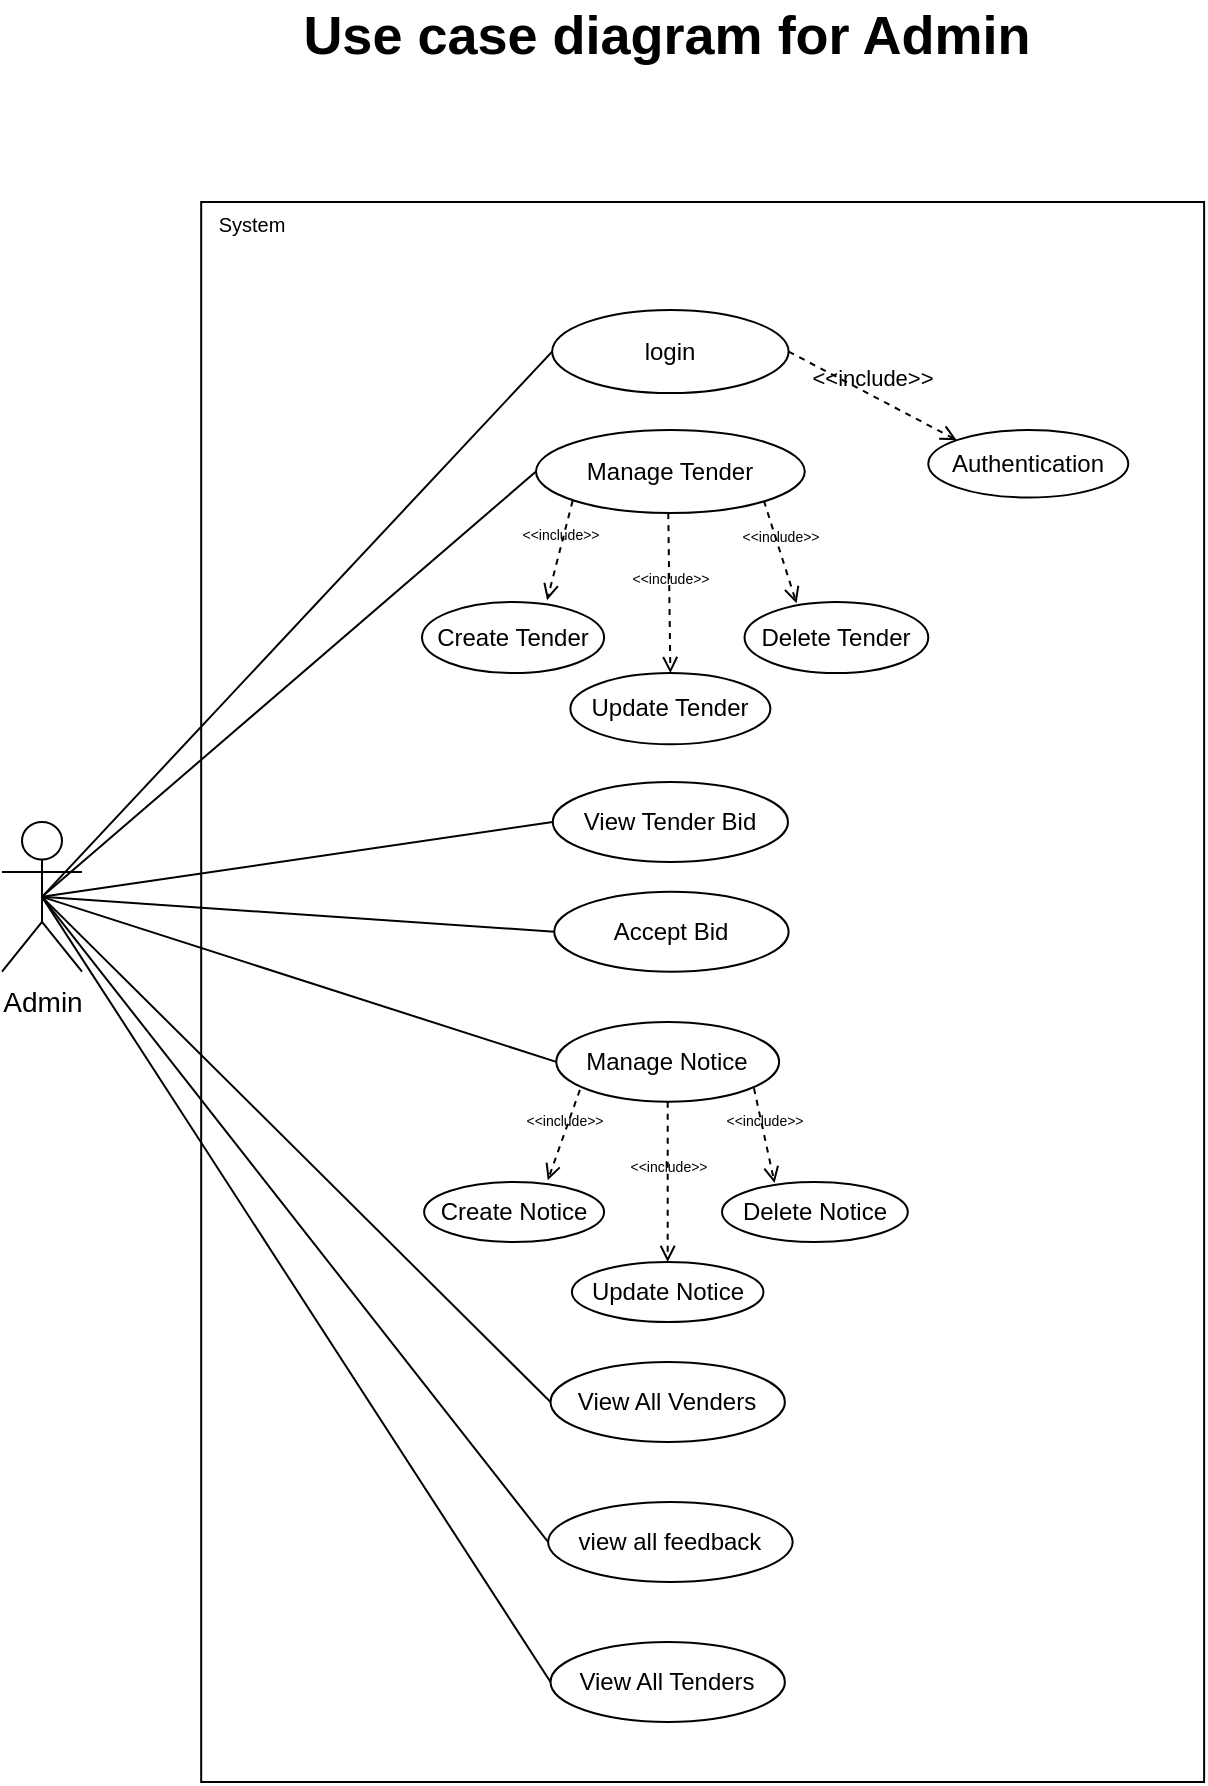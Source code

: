 <mxfile version="20.8.16" type="device"><diagram name="Page-1" id="ylv9akDqW9iIroVjpgam"><mxGraphModel dx="1500" dy="887" grid="1" gridSize="10" guides="1" tooltips="1" connect="1" arrows="1" fold="1" page="1" pageScale="1" pageWidth="827" pageHeight="1169" math="0" shadow="0"><root><mxCell id="0"/><mxCell id="1" parent="0"/><mxCell id="25uxzDbeUEEKV3MyU2QR-24" value="&lt;font style=&quot;font-size: 27px;&quot;&gt;&lt;b style=&quot;font-size: 27px;&quot;&gt;Use case diagram for Admin&lt;/b&gt;&lt;/font&gt;" style="text;html=1;strokeColor=none;fillColor=none;align=center;verticalAlign=middle;whiteSpace=wrap;rounded=0;container=0;fontSize=27;" parent="1" vertex="1"><mxGeometry x="145.316" y="99.997" width="515.064" height="33.643" as="geometry"/></mxCell><mxCell id="S6lA1ggu32VzsqNbAE7G-20" style="rounded=0;orthogonalLoop=1;jettySize=auto;html=1;exitX=0.5;exitY=0.5;exitDx=0;exitDy=0;exitPerimeter=0;fontSize=14;endArrow=none;endFill=0;entryX=0;entryY=0.5;entryDx=0;entryDy=0;" parent="1" source="MvB726IRG30fbcaRGMTJ-20" target="MvB726IRG30fbcaRGMTJ-1" edge="1"><mxGeometry relative="1" as="geometry"><mxPoint x="210" y="430.0" as="targetPoint"/></mxGeometry></mxCell><mxCell id="MvB726IRG30fbcaRGMTJ-20" value="&lt;font style=&quot;font-size: 14px;&quot;&gt;Admin&lt;/font&gt;" style="shape=umlActor;verticalLabelPosition=bottom;verticalAlign=top;html=1;outlineConnect=0;container=0;" parent="1" vertex="1"><mxGeometry x="70" y="510" width="40" height="74.85" as="geometry"/></mxCell><mxCell id="gAEJK0sRPIrxGnUfS3-t-29" value="" style="rounded=0;whiteSpace=wrap;html=1;fillColor=none;" parent="1" vertex="1"><mxGeometry x="169.59" y="200" width="501.47" height="790" as="geometry"/></mxCell><mxCell id="MvB726IRG30fbcaRGMTJ-1" value="login" style="ellipse;whiteSpace=wrap;html=1;container=0;" parent="1" vertex="1"><mxGeometry x="345.07" y="254" width="118.24" height="41.56" as="geometry"/></mxCell><mxCell id="yIpZuUxvSg5GU52PWqqR-5" value="View Tender Bid" style="ellipse;whiteSpace=wrap;html=1;container=0;" parent="1" vertex="1"><mxGeometry x="345.39" y="490" width="117.6" height="40" as="geometry"/></mxCell><mxCell id="yIpZuUxvSg5GU52PWqqR-9" value="Accept Bid" style="ellipse;whiteSpace=wrap;html=1;container=0;" parent="1" vertex="1"><mxGeometry x="346.13" y="544.85" width="117.18" height="40" as="geometry"/></mxCell><mxCell id="gAEJK0sRPIrxGnUfS3-t-1" value="Manage Notice" style="ellipse;whiteSpace=wrap;html=1;container=0;" parent="1" vertex="1"><mxGeometry x="347.14" y="610" width="111.42" height="39.86" as="geometry"/></mxCell><mxCell id="gAEJK0sRPIrxGnUfS3-t-3" value="view all feedback" style="ellipse;whiteSpace=wrap;html=1;container=0;" parent="1" vertex="1"><mxGeometry x="343.06" y="850" width="122.27" height="40" as="geometry"/></mxCell><mxCell id="gAEJK0sRPIrxGnUfS3-t-21" value="Authentication" style="ellipse;whiteSpace=wrap;html=1;" parent="1" vertex="1"><mxGeometry x="533.14" y="314" width="100" height="33.76" as="geometry"/></mxCell><mxCell id="gAEJK0sRPIrxGnUfS3-t-26" value="&amp;lt;&amp;lt;include&amp;gt;&amp;gt;" style="html=1;verticalAlign=bottom;labelBackgroundColor=none;endArrow=open;endFill=0;dashed=1;rounded=0;entryX=0;entryY=0;entryDx=0;entryDy=0;exitX=1;exitY=0.5;exitDx=0;exitDy=0;" parent="1" source="MvB726IRG30fbcaRGMTJ-1" target="gAEJK0sRPIrxGnUfS3-t-21" edge="1"><mxGeometry width="160" relative="1" as="geometry"><mxPoint x="481.5" y="264.005" as="sourcePoint"/><mxPoint x="581.561" y="330.41" as="targetPoint"/></mxGeometry></mxCell><mxCell id="S6lA1ggu32VzsqNbAE7G-1" value="Manage Tender" style="ellipse;whiteSpace=wrap;html=1;container=0;" parent="1" vertex="1"><mxGeometry x="337.01" y="314" width="134.36" height="41.56" as="geometry"/></mxCell><mxCell id="S6lA1ggu32VzsqNbAE7G-2" value="Create Tender" style="ellipse;whiteSpace=wrap;html=1;container=0;" parent="1" vertex="1"><mxGeometry x="280" y="400" width="91.05" height="35.56" as="geometry"/></mxCell><mxCell id="S6lA1ggu32VzsqNbAE7G-4" value="Update Tender" style="ellipse;whiteSpace=wrap;html=1;container=0;" parent="1" vertex="1"><mxGeometry x="354.19" y="435.56" width="100" height="35.56" as="geometry"/></mxCell><mxCell id="S6lA1ggu32VzsqNbAE7G-5" value="Delete Tender" style="ellipse;whiteSpace=wrap;html=1;container=0;" parent="1" vertex="1"><mxGeometry x="441.28" y="400" width="91.86" height="35.56" as="geometry"/></mxCell><mxCell id="S6lA1ggu32VzsqNbAE7G-6" value="&lt;font style=&quot;font-size: 7px;&quot;&gt;&amp;lt;&amp;lt;include&amp;gt;&amp;gt;&lt;/font&gt;" style="html=1;verticalAlign=bottom;labelBackgroundColor=none;endArrow=open;endFill=0;dashed=1;rounded=0;entryX=0.687;entryY=-0.026;entryDx=0;entryDy=0;exitX=0;exitY=1;exitDx=0;exitDy=0;entryPerimeter=0;" parent="1" target="S6lA1ggu32VzsqNbAE7G-2" edge="1"><mxGeometry width="160" relative="1" as="geometry"><mxPoint x="355.33" y="349.378" as="sourcePoint"/><mxPoint x="462.621" y="384.0" as="targetPoint"/></mxGeometry></mxCell><mxCell id="S6lA1ggu32VzsqNbAE7G-7" value="&lt;font style=&quot;font-size: 7px;&quot;&gt;&amp;lt;&amp;lt;include&amp;gt;&amp;gt;&lt;/font&gt;" style="html=1;verticalAlign=bottom;labelBackgroundColor=none;endArrow=open;endFill=0;dashed=1;rounded=0;entryX=0.5;entryY=0;entryDx=0;entryDy=0;exitX=0.5;exitY=1;exitDx=0;exitDy=0;" parent="1" target="S6lA1ggu32VzsqNbAE7G-4" edge="1"><mxGeometry width="160" relative="1" as="geometry"><mxPoint x="403.14" y="355.56" as="sourcePoint"/><mxPoint x="329.75" y="392.919" as="targetPoint"/></mxGeometry></mxCell><mxCell id="S6lA1ggu32VzsqNbAE7G-8" value="&lt;font style=&quot;font-size: 7px;&quot;&gt;&amp;lt;&amp;lt;include&amp;gt;&amp;gt;&lt;/font&gt;" style="html=1;verticalAlign=bottom;labelBackgroundColor=none;endArrow=open;endFill=0;dashed=1;rounded=0;entryX=0.283;entryY=0.019;entryDx=0;entryDy=0;exitX=1;exitY=1;exitDx=0;exitDy=0;entryPerimeter=0;" parent="1" target="S6lA1ggu32VzsqNbAE7G-5" edge="1"><mxGeometry width="160" relative="1" as="geometry"><mxPoint x="450.95" y="349.378" as="sourcePoint"/><mxPoint x="415.24" y="394" as="targetPoint"/></mxGeometry></mxCell><mxCell id="S6lA1ggu32VzsqNbAE7G-9" value="Create Notice" style="ellipse;whiteSpace=wrap;html=1;container=0;" parent="1" vertex="1"><mxGeometry x="281.05" y="689.95" width="90" height="30.05" as="geometry"/></mxCell><mxCell id="S6lA1ggu32VzsqNbAE7G-10" value="Update Notice" style="ellipse;whiteSpace=wrap;html=1;container=0;" parent="1" vertex="1"><mxGeometry x="354.94" y="730" width="95.81" height="30" as="geometry"/></mxCell><mxCell id="S6lA1ggu32VzsqNbAE7G-11" value="Delete Notice" style="ellipse;whiteSpace=wrap;html=1;container=0;" parent="1" vertex="1"><mxGeometry x="430" y="689.95" width="92.91" height="30.05" as="geometry"/></mxCell><mxCell id="S6lA1ggu32VzsqNbAE7G-12" value="&lt;font style=&quot;font-size: 7px;&quot;&gt;&amp;lt;&amp;lt;include&amp;gt;&amp;gt;&lt;/font&gt;" style="html=1;verticalAlign=bottom;labelBackgroundColor=none;endArrow=open;endFill=0;dashed=1;rounded=0;entryX=0.687;entryY=-0.026;entryDx=0;entryDy=0;exitX=0;exitY=1;exitDx=0;exitDy=0;entryPerimeter=0;" parent="1" target="S6lA1ggu32VzsqNbAE7G-9" edge="1"><mxGeometry width="160" relative="1" as="geometry"><mxPoint x="358.95" y="643.937" as="sourcePoint"/><mxPoint x="461.291" y="684.49" as="targetPoint"/></mxGeometry></mxCell><mxCell id="S6lA1ggu32VzsqNbAE7G-13" value="&lt;font style=&quot;font-size: 7px;&quot;&gt;&amp;lt;&amp;lt;include&amp;gt;&amp;gt;&lt;/font&gt;" style="html=1;verticalAlign=bottom;labelBackgroundColor=none;endArrow=open;endFill=0;dashed=1;rounded=0;entryX=0.5;entryY=0;entryDx=0;entryDy=0;exitX=0.5;exitY=1;exitDx=0;exitDy=0;" parent="1" source="gAEJK0sRPIrxGnUfS3-t-1" target="S6lA1ggu32VzsqNbAE7G-10" edge="1"><mxGeometry width="160" relative="1" as="geometry"><mxPoint x="398.58" y="649.86" as="sourcePoint"/><mxPoint x="328.42" y="693.409" as="targetPoint"/></mxGeometry></mxCell><mxCell id="S6lA1ggu32VzsqNbAE7G-14" value="&lt;font style=&quot;font-size: 7px;&quot;&gt;&amp;lt;&amp;lt;include&amp;gt;&amp;gt;&lt;/font&gt;" style="html=1;verticalAlign=bottom;labelBackgroundColor=none;endArrow=open;endFill=0;dashed=1;rounded=0;entryX=0.283;entryY=0.019;entryDx=0;entryDy=0;exitX=0.887;exitY=0.829;exitDx=0;exitDy=0;entryPerimeter=0;exitPerimeter=0;" parent="1" source="gAEJK0sRPIrxGnUfS3-t-1" target="S6lA1ggu32VzsqNbAE7G-11" edge="1"><mxGeometry width="160" relative="1" as="geometry"><mxPoint x="443.705" y="642.287" as="sourcePoint"/><mxPoint x="413.91" y="694.49" as="targetPoint"/></mxGeometry></mxCell><mxCell id="S6lA1ggu32VzsqNbAE7G-15" value="View All Venders" style="ellipse;whiteSpace=wrap;html=1;container=0;" parent="1" vertex="1"><mxGeometry x="344.26" y="780" width="117.18" height="40" as="geometry"/></mxCell><mxCell id="S6lA1ggu32VzsqNbAE7G-16" value="View All Tenders" style="ellipse;whiteSpace=wrap;html=1;container=0;" parent="1" vertex="1"><mxGeometry x="344.26" y="920" width="117.18" height="40" as="geometry"/></mxCell><mxCell id="S6lA1ggu32VzsqNbAE7G-21" style="rounded=0;orthogonalLoop=1;jettySize=auto;html=1;exitX=0.5;exitY=0.5;exitDx=0;exitDy=0;exitPerimeter=0;fontSize=14;endArrow=none;endFill=0;entryX=0;entryY=0.5;entryDx=0;entryDy=0;" parent="1" source="MvB726IRG30fbcaRGMTJ-20" target="S6lA1ggu32VzsqNbAE7G-1" edge="1"><mxGeometry relative="1" as="geometry"><mxPoint x="355.07" y="284.78" as="targetPoint"/><mxPoint x="100.0" y="557.425" as="sourcePoint"/></mxGeometry></mxCell><mxCell id="S6lA1ggu32VzsqNbAE7G-24" style="rounded=0;orthogonalLoop=1;jettySize=auto;html=1;exitX=0.5;exitY=0.5;exitDx=0;exitDy=0;exitPerimeter=0;fontSize=14;endArrow=none;endFill=0;entryX=0;entryY=0.5;entryDx=0;entryDy=0;" parent="1" source="MvB726IRG30fbcaRGMTJ-20" target="yIpZuUxvSg5GU52PWqqR-5" edge="1"><mxGeometry relative="1" as="geometry"><mxPoint x="348.13" y="344.78" as="targetPoint"/><mxPoint x="100" y="557.425" as="sourcePoint"/></mxGeometry></mxCell><mxCell id="S6lA1ggu32VzsqNbAE7G-25" style="rounded=0;orthogonalLoop=1;jettySize=auto;html=1;exitX=0.5;exitY=0.5;exitDx=0;exitDy=0;exitPerimeter=0;fontSize=14;endArrow=none;endFill=0;entryX=0;entryY=0.5;entryDx=0;entryDy=0;" parent="1" source="MvB726IRG30fbcaRGMTJ-20" target="yIpZuUxvSg5GU52PWqqR-9" edge="1"><mxGeometry relative="1" as="geometry"><mxPoint x="352.4" y="489.16" as="targetPoint"/><mxPoint x="100" y="557.425" as="sourcePoint"/></mxGeometry></mxCell><mxCell id="S6lA1ggu32VzsqNbAE7G-26" style="rounded=0;orthogonalLoop=1;jettySize=auto;html=1;exitX=0.5;exitY=0.5;exitDx=0;exitDy=0;exitPerimeter=0;fontSize=14;endArrow=none;endFill=0;entryX=0;entryY=0.5;entryDx=0;entryDy=0;" parent="1" source="MvB726IRG30fbcaRGMTJ-20" target="gAEJK0sRPIrxGnUfS3-t-1" edge="1"><mxGeometry relative="1" as="geometry"><mxPoint x="354.54" y="554" as="targetPoint"/><mxPoint x="100" y="557.425" as="sourcePoint"/></mxGeometry></mxCell><mxCell id="S6lA1ggu32VzsqNbAE7G-27" style="rounded=0;orthogonalLoop=1;jettySize=auto;html=1;exitX=0.5;exitY=0.5;exitDx=0;exitDy=0;exitPerimeter=0;fontSize=14;endArrow=none;endFill=0;entryX=0;entryY=0.5;entryDx=0;entryDy=0;" parent="1" source="MvB726IRG30fbcaRGMTJ-20" target="S6lA1ggu32VzsqNbAE7G-15" edge="1"><mxGeometry relative="1" as="geometry"><mxPoint x="357.42" y="613.93" as="targetPoint"/><mxPoint x="100" y="557.425" as="sourcePoint"/></mxGeometry></mxCell><mxCell id="S6lA1ggu32VzsqNbAE7G-28" style="rounded=0;orthogonalLoop=1;jettySize=auto;html=1;exitX=0.5;exitY=0.5;exitDx=0;exitDy=0;exitPerimeter=0;fontSize=14;endArrow=none;endFill=0;entryX=0;entryY=0.5;entryDx=0;entryDy=0;" parent="1" source="MvB726IRG30fbcaRGMTJ-20" target="gAEJK0sRPIrxGnUfS3-t-3" edge="1"><mxGeometry relative="1" as="geometry"><mxPoint x="354.26" y="810" as="targetPoint"/><mxPoint x="100.0" y="557.425" as="sourcePoint"/></mxGeometry></mxCell><mxCell id="S6lA1ggu32VzsqNbAE7G-29" style="rounded=0;orthogonalLoop=1;jettySize=auto;html=1;exitX=0.5;exitY=0.5;exitDx=0;exitDy=0;exitPerimeter=0;fontSize=14;endArrow=none;endFill=0;entryX=0;entryY=0.5;entryDx=0;entryDy=0;" parent="1" source="MvB726IRG30fbcaRGMTJ-20" target="S6lA1ggu32VzsqNbAE7G-16" edge="1"><mxGeometry relative="1" as="geometry"><mxPoint x="353.06" y="880" as="targetPoint"/><mxPoint x="110.0" y="567.425" as="sourcePoint"/></mxGeometry></mxCell><mxCell id="S6lA1ggu32VzsqNbAE7G-30" value="&lt;font style=&quot;font-size: 10px;&quot;&gt;System&lt;/font&gt;" style="text;html=1;strokeColor=none;fillColor=none;align=center;verticalAlign=middle;whiteSpace=wrap;rounded=0;fontSize=14;" parent="1" vertex="1"><mxGeometry x="169.59" y="200" width="50.41" height="20" as="geometry"/></mxCell></root></mxGraphModel></diagram></mxfile>